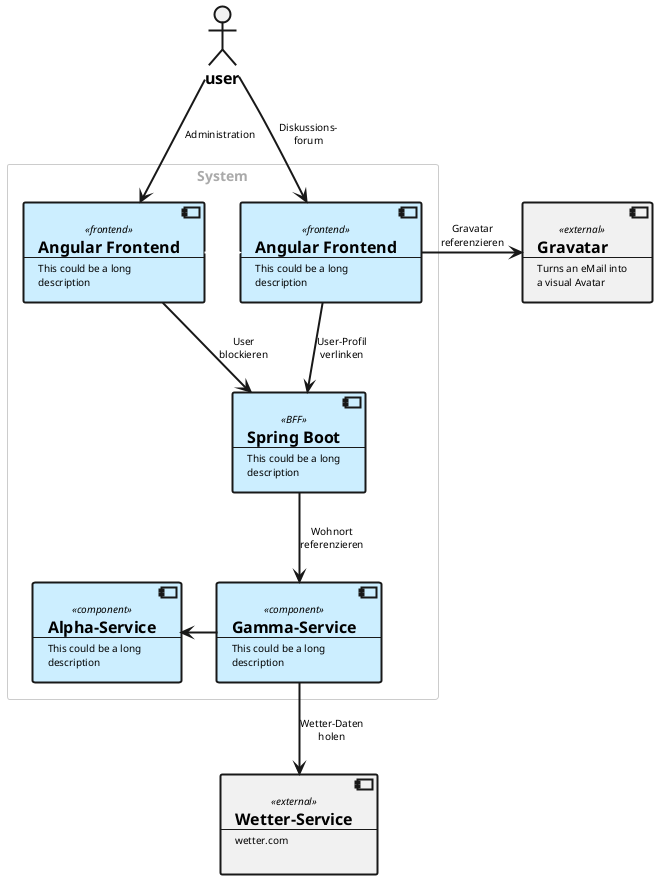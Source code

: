 @startuml demo
<style>
arrow {
    LineThickness: 2;
    FontSize: 10px;
}
component, actor {
    LineThickness: 2;
    FontSize: 10px;
}
actor {
    FontSize: 16px;
    FontStyle: bold;
}
rectangle {
    LineColor: #ccc;
    FontColor: #aaa;
}
</style>

!procedure $component($name, $description, $type="component")
  [<size:16>**$name**\n----\n$description] <<$type>>
!endprocedure

actor "user"
rectangle "System" {
    $component("Angular Frontend",  "This could be a long\ndescription", "frontend") as a #CEF
    [<size:16>**Angular Frontend**\n----\nThis could be a long\ndescription] <<frontend>> as b #CEF
    [<size:16>**Spring Boot**\n----\nThis could be a long\ndescription] <<BFF>> as c #CEF
    [<size:16>**Gamma-Service**\n----\nThis could be a long\ndescription] <<component>> as f #CEF
    [<size:16>**Alpha-Service**\n----\nThis could be a long\ndescription] <<component>> as g #CEF
}
[<size:16>**Gravatar**\n----\nTurns an eMail into\na visual Avatar] <<external>> as d
[<size:16>**Wetter-Service**\n----\nwetter.com\n] <<external>> as e

a --> c : User-Profil\nverlinken
b --> c : User\nblockieren
b -[#hidden]> a
c --> f : Wohnort\nreferenzieren
a -right-> d : Gravatar\nreferenzieren
f -left-> g
user -down-> a: Diskussions-\nforum
user -down-> b: Administration
f -down-> e: Wetter-Daten\nholen

@enduml




